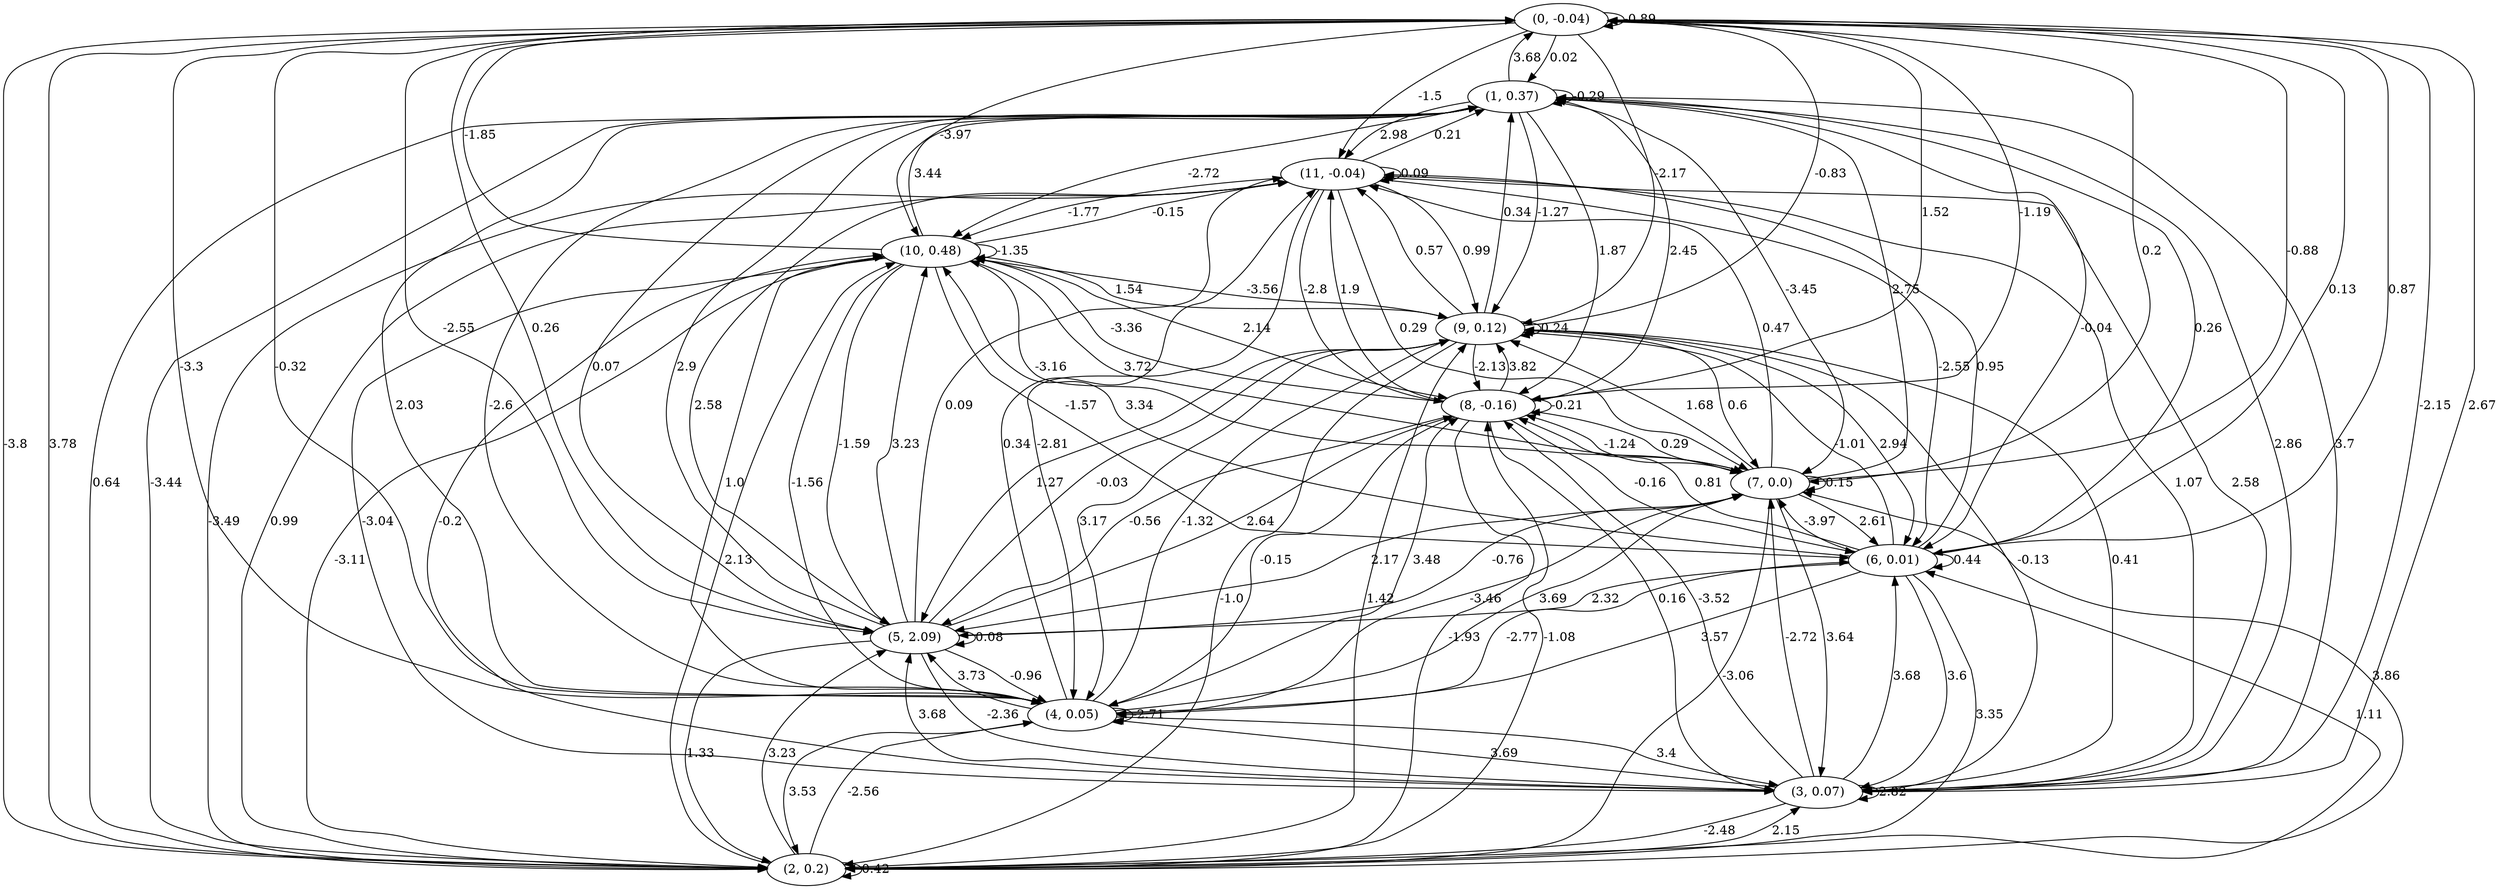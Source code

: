 digraph {
    0 [ label = "(0, -0.04)" ]
    1 [ label = "(1, 0.37)" ]
    2 [ label = "(2, 0.2)" ]
    3 [ label = "(3, 0.07)" ]
    4 [ label = "(4, 0.05)" ]
    5 [ label = "(5, 2.09)" ]
    6 [ label = "(6, 0.01)" ]
    7 [ label = "(7, 0.0)" ]
    8 [ label = "(8, -0.16)" ]
    9 [ label = "(9, 0.12)" ]
    10 [ label = "(10, 0.48)" ]
    11 [ label = "(11, -0.04)" ]
    0 -> 0 [ label = "-0.89" ]
    1 -> 1 [ label = "-0.29" ]
    2 -> 2 [ label = "0.42" ]
    3 -> 3 [ label = "2.82" ]
    4 -> 4 [ label = "-2.71" ]
    5 -> 5 [ label = "0.08" ]
    6 -> 6 [ label = "0.44" ]
    7 -> 7 [ label = "0.15" ]
    8 -> 8 [ label = "-0.21" ]
    9 -> 9 [ label = "0.24" ]
    10 -> 10 [ label = "-1.35" ]
    11 -> 11 [ label = "0.09" ]
    1 -> 0 [ label = "3.68" ]
    2 -> 0 [ label = "3.78" ]
    3 -> 0 [ label = "2.67" ]
    4 -> 0 [ label = "-0.32" ]
    5 -> 0 [ label = "0.26" ]
    6 -> 0 [ label = "0.87" ]
    7 -> 0 [ label = "-0.88" ]
    8 -> 0 [ label = "1.52" ]
    9 -> 0 [ label = "-0.83" ]
    10 -> 0 [ label = "-1.85" ]
    0 -> 1 [ label = "0.02" ]
    2 -> 1 [ label = "-3.44" ]
    3 -> 1 [ label = "3.7" ]
    4 -> 1 [ label = "2.03" ]
    5 -> 1 [ label = "2.9" ]
    6 -> 1 [ label = "0.26" ]
    7 -> 1 [ label = "2.75" ]
    8 -> 1 [ label = "2.45" ]
    9 -> 1 [ label = "0.34" ]
    10 -> 1 [ label = "3.44" ]
    11 -> 1 [ label = "0.21" ]
    0 -> 2 [ label = "-3.8" ]
    1 -> 2 [ label = "0.64" ]
    3 -> 2 [ label = "-2.48" ]
    4 -> 2 [ label = "3.53" ]
    5 -> 2 [ label = "1.33" ]
    6 -> 2 [ label = "3.35" ]
    7 -> 2 [ label = "-3.06" ]
    8 -> 2 [ label = "-1.93" ]
    9 -> 2 [ label = "-1.0" ]
    10 -> 2 [ label = "-3.11" ]
    11 -> 2 [ label = "-3.49" ]
    0 -> 3 [ label = "-2.15" ]
    1 -> 3 [ label = "2.86" ]
    2 -> 3 [ label = "2.15" ]
    4 -> 3 [ label = "3.4" ]
    5 -> 3 [ label = "-2.36" ]
    6 -> 3 [ label = "3.6" ]
    7 -> 3 [ label = "3.64" ]
    8 -> 3 [ label = "0.16" ]
    9 -> 3 [ label = "-0.13" ]
    10 -> 3 [ label = "-3.04" ]
    11 -> 3 [ label = "1.07" ]
    0 -> 4 [ label = "-3.3" ]
    1 -> 4 [ label = "-2.6" ]
    2 -> 4 [ label = "-2.56" ]
    3 -> 4 [ label = "3.69" ]
    5 -> 4 [ label = "-0.96" ]
    6 -> 4 [ label = "3.57" ]
    7 -> 4 [ label = "-3.46" ]
    8 -> 4 [ label = "-0.15" ]
    9 -> 4 [ label = "3.17" ]
    10 -> 4 [ label = "-1.56" ]
    11 -> 4 [ label = "-2.81" ]
    0 -> 5 [ label = "-2.55" ]
    1 -> 5 [ label = "0.07" ]
    2 -> 5 [ label = "3.23" ]
    3 -> 5 [ label = "3.68" ]
    4 -> 5 [ label = "3.73" ]
    6 -> 5 [ label = "2.32" ]
    7 -> 5 [ label = "2.17" ]
    8 -> 5 [ label = "-0.56" ]
    9 -> 5 [ label = "1.27" ]
    10 -> 5 [ label = "-1.59" ]
    11 -> 5 [ label = "2.58" ]
    0 -> 6 [ label = "0.13" ]
    1 -> 6 [ label = "-0.04" ]
    2 -> 6 [ label = "1.11" ]
    3 -> 6 [ label = "3.68" ]
    4 -> 6 [ label = "-2.77" ]
    7 -> 6 [ label = "2.61" ]
    8 -> 6 [ label = "-0.16" ]
    9 -> 6 [ label = "2.94" ]
    10 -> 6 [ label = "-1.57" ]
    11 -> 6 [ label = "-2.55" ]
    0 -> 7 [ label = "0.2" ]
    1 -> 7 [ label = "-3.45" ]
    2 -> 7 [ label = "3.86" ]
    3 -> 7 [ label = "-2.72" ]
    4 -> 7 [ label = "3.69" ]
    5 -> 7 [ label = "-0.76" ]
    6 -> 7 [ label = "-3.97" ]
    8 -> 7 [ label = "0.29" ]
    9 -> 7 [ label = "0.6" ]
    10 -> 7 [ label = "-3.16" ]
    11 -> 7 [ label = "0.29" ]
    0 -> 8 [ label = "-1.19" ]
    1 -> 8 [ label = "1.87" ]
    2 -> 8 [ label = "-1.08" ]
    3 -> 8 [ label = "-3.52" ]
    4 -> 8 [ label = "3.48" ]
    5 -> 8 [ label = "2.64" ]
    6 -> 8 [ label = "0.81" ]
    7 -> 8 [ label = "-1.24" ]
    9 -> 8 [ label = "-2.13" ]
    10 -> 8 [ label = "2.14" ]
    11 -> 8 [ label = "-2.8" ]
    0 -> 9 [ label = "-2.17" ]
    1 -> 9 [ label = "-1.27" ]
    2 -> 9 [ label = "1.42" ]
    3 -> 9 [ label = "0.41" ]
    4 -> 9 [ label = "-1.32" ]
    5 -> 9 [ label = "-0.03" ]
    6 -> 9 [ label = "-1.01" ]
    7 -> 9 [ label = "1.68" ]
    8 -> 9 [ label = "3.82" ]
    10 -> 9 [ label = "1.54" ]
    11 -> 9 [ label = "0.99" ]
    0 -> 10 [ label = "-3.97" ]
    1 -> 10 [ label = "-2.72" ]
    2 -> 10 [ label = "2.13" ]
    3 -> 10 [ label = "-0.2" ]
    4 -> 10 [ label = "1.0" ]
    5 -> 10 [ label = "3.23" ]
    6 -> 10 [ label = "3.34" ]
    7 -> 10 [ label = "3.72" ]
    8 -> 10 [ label = "-3.36" ]
    9 -> 10 [ label = "-3.56" ]
    11 -> 10 [ label = "-1.77" ]
    0 -> 11 [ label = "-1.5" ]
    1 -> 11 [ label = "2.98" ]
    2 -> 11 [ label = "0.99" ]
    3 -> 11 [ label = "2.58" ]
    4 -> 11 [ label = "0.34" ]
    5 -> 11 [ label = "0.09" ]
    6 -> 11 [ label = "0.95" ]
    7 -> 11 [ label = "0.47" ]
    8 -> 11 [ label = "1.9" ]
    9 -> 11 [ label = "0.57" ]
    10 -> 11 [ label = "-0.15" ]
}

